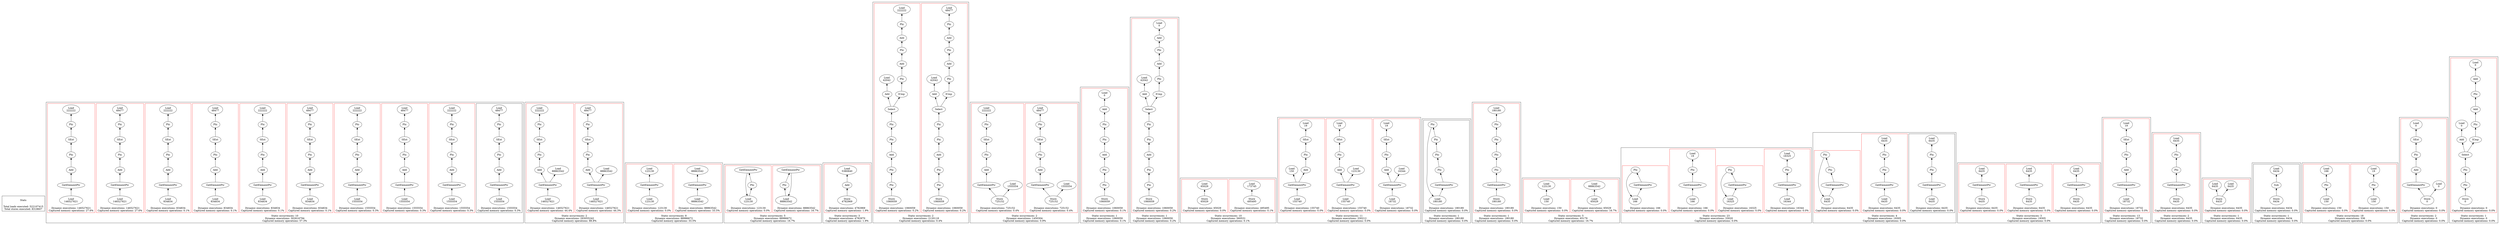 strict digraph {
rankdir=BT
subgraph {
Stats [shape=plaintext]
cluster=true
label="Total loads executed: 522107415\nTotal stores executed: 8318607"
}
subgraph {
subgraph {
"0_0_402" [label="GetElementPtr"]
"0_0_401" [label="Add"]
"0_0_402" -> "0_0_401"
"0_0_400" [label="Phi"]
"0_0_401" -> "0_0_400"
"0_0_366" [label="Phi"]
"0_0_360" [label="Load\n48477"]
"0_0_366" -> "0_0_360"
{
rank=min
"0_0_403" [label="Load\n1555554"]
}
"0_0_403" -> "0_0_402"
"0_0_370" [label="SExt"]
"0_0_400" -> "0_0_370"
"0_0_370" -> "0_0_366"
cluster=true
label="Dynamic executions: 1555554\nCaptured memory operations: 0.3%"
}
subgraph {
"0_1_402" [label="GetElementPtr"]
"0_1_401" [label="Add"]
"0_1_402" -> "0_1_401"
"0_1_400" [label="Phi"]
"0_1_401" -> "0_1_400"
{
rank=min
"0_1_403" [label="Load\n1555554"]
}
"0_1_403" -> "0_1_402"
"0_1_370" [label="SExt"]
"0_1_400" -> "0_1_370"
"0_1_366" [label="Phi"]
"0_1_523" [label="Load\n222222"]
"0_1_366" -> "0_1_523"
"0_1_370" -> "0_1_366"
cluster=true
label="Dynamic executions: 1555554\nCaptured memory operations: 0.3%"
color=red
}
subgraph {
{
rank=min
"0_2_405" [label="Load\n1555554"]
}
"0_2_404" [label="GetElementPtr"]
"0_2_405" -> "0_2_404"
"0_2_401" [label="Add"]
"0_2_404" -> "0_2_401"
"0_2_400" [label="Phi"]
"0_2_401" -> "0_2_400"
"0_2_366" [label="Phi"]
"0_2_360" [label="Load\n48477"]
"0_2_366" -> "0_2_360"
"0_2_370" [label="SExt"]
"0_2_400" -> "0_2_370"
"0_2_370" -> "0_2_366"
cluster=true
label="Dynamic executions: 1555554\nCaptured memory operations: 0.3%"
color=red
}
subgraph {
{
rank=min
"0_3_405" [label="Load\n1555554"]
}
"0_3_404" [label="GetElementPtr"]
"0_3_405" -> "0_3_404"
"0_3_401" [label="Add"]
"0_3_404" -> "0_3_401"
"0_3_400" [label="Phi"]
"0_3_401" -> "0_3_400"
"0_3_370" [label="SExt"]
"0_3_400" -> "0_3_370"
"0_3_366" [label="Phi"]
"0_3_523" [label="Load\n222222"]
"0_3_366" -> "0_3_523"
"0_3_370" -> "0_3_366"
cluster=true
label="Dynamic executions: 1555554\nCaptured memory operations: 0.3%"
color=red
}
subgraph {
"0_4_366" [label="Phi"]
"0_4_360" [label="Load\n48477"]
"0_4_366" -> "0_4_360"
"0_4_418" [label="GetElementPtr"]
"0_4_417" [label="Add"]
"0_4_418" -> "0_4_417"
{
rank=min
"0_4_419" [label="Load\n834834"]
}
"0_4_419" -> "0_4_418"
"0_4_414" [label="Phi"]
"0_4_417" -> "0_4_414"
"0_4_370" [label="SExt"]
"0_4_414" -> "0_4_370"
"0_4_370" -> "0_4_366"
cluster=true
label="Dynamic executions: 834834\nCaptured memory operations: 0.1%"
color=red
}
subgraph {
"0_5_418" [label="GetElementPtr"]
"0_5_417" [label="Add"]
"0_5_418" -> "0_5_417"
{
rank=min
"0_5_419" [label="Load\n834834"]
}
"0_5_419" -> "0_5_418"
"0_5_414" [label="Phi"]
"0_5_417" -> "0_5_414"
"0_5_370" [label="SExt"]
"0_5_414" -> "0_5_370"
"0_5_366" [label="Phi"]
"0_5_523" [label="Load\n222222"]
"0_5_366" -> "0_5_523"
"0_5_370" -> "0_5_366"
cluster=true
label="Dynamic executions: 834834\nCaptured memory operations: 0.1%"
color=red
}
subgraph {
"0_6_420" [label="GetElementPtr"]
"0_6_417" [label="Add"]
"0_6_420" -> "0_6_417"
"0_6_366" [label="Phi"]
"0_6_360" [label="Load\n48477"]
"0_6_366" -> "0_6_360"
"0_6_414" [label="Phi"]
"0_6_417" -> "0_6_414"
"0_6_370" [label="SExt"]
"0_6_414" -> "0_6_370"
{
rank=min
"0_6_421" [label="Load\n834834"]
}
"0_6_421" -> "0_6_420"
"0_6_370" -> "0_6_366"
cluster=true
label="Dynamic executions: 834834\nCaptured memory operations: 0.1%"
color=red
}
subgraph {
"0_7_420" [label="GetElementPtr"]
"0_7_417" [label="Add"]
"0_7_420" -> "0_7_417"
"0_7_414" [label="Phi"]
"0_7_417" -> "0_7_414"
"0_7_370" [label="SExt"]
"0_7_414" -> "0_7_370"
{
rank=min
"0_7_421" [label="Load\n834834"]
}
"0_7_421" -> "0_7_420"
"0_7_366" [label="Phi"]
"0_7_523" [label="Load\n222222"]
"0_7_366" -> "0_7_523"
"0_7_370" -> "0_7_366"
cluster=true
label="Dynamic executions: 834834\nCaptured memory operations: 0.1%"
color=red
}
subgraph {
"0_8_460" [label="Add"]
"0_8_457" [label="Phi"]
"0_8_460" -> "0_8_457"
{
rank=min
"0_8_464" [label="Load\n146527621"]
}
"0_8_463" [label="GetElementPtr"]
"0_8_464" -> "0_8_463"
"0_8_366" [label="Phi"]
"0_8_360" [label="Load\n48477"]
"0_8_366" -> "0_8_360"
"0_8_463" -> "0_8_460"
"0_8_370" [label="SExt"]
"0_8_457" -> "0_8_370"
"0_8_370" -> "0_8_366"
cluster=true
label="Dynamic executions: 146527621\nCaptured memory operations: 27.6%"
color=red
}
subgraph {
"0_9_460" [label="Add"]
"0_9_457" [label="Phi"]
"0_9_460" -> "0_9_457"
{
rank=min
"0_9_464" [label="Load\n146527621"]
}
"0_9_463" [label="GetElementPtr"]
"0_9_464" -> "0_9_463"
"0_9_463" -> "0_9_460"
"0_9_366" [label="Phi"]
"0_9_523" [label="Load\n222222"]
"0_9_366" -> "0_9_523"
"0_9_370" [label="SExt"]
"0_9_457" -> "0_9_370"
"0_9_370" -> "0_9_366"
cluster=true
label="Dynamic executions: 146527621\nCaptured memory operations: 27.6%"
color=red
}
cluster=true
label="Static occurrences: 10\nDynamic executions: 302616794\nCaptured memory operations: 57.3%"
}
subgraph {
subgraph {
"1_0_460" [label="Add"]
"1_0_457" [label="Phi"]
"1_0_460" -> "1_0_457"
"1_0_461" [label="GetElementPtr"]
"1_0_455" [label="Load\n88863542"]
"1_0_461" -> "1_0_455"
"1_0_366" [label="Phi"]
"1_0_360" [label="Load\n48477"]
"1_0_366" -> "1_0_360"
{
rank=min
"1_0_462" [label="Load\n146527621"]
}
"1_0_462" -> "1_0_461"
"1_0_461" -> "1_0_460"
"1_0_370" [label="SExt"]
"1_0_457" -> "1_0_370"
"1_0_370" -> "1_0_366"
cluster=true
label="Dynamic executions: 146527621\nCaptured memory operations: 44.3%"
color=red
}
subgraph {
"1_1_460" [label="Add"]
"1_1_457" [label="Phi"]
"1_1_460" -> "1_1_457"
"1_1_461" [label="GetElementPtr"]
"1_1_455" [label="Load\n88863542"]
"1_1_461" -> "1_1_455"
{
rank=min
"1_1_462" [label="Load\n146527621"]
}
"1_1_462" -> "1_1_461"
"1_1_461" -> "1_1_460"
"1_1_366" [label="Phi"]
"1_1_523" [label="Load\n222222"]
"1_1_366" -> "1_1_523"
"1_1_370" [label="SExt"]
"1_1_457" -> "1_1_370"
"1_1_370" -> "1_1_366"
cluster=true
label="Dynamic executions: 146527621\nCaptured memory operations: 44.4%"
color=red
}
cluster=true
label="Static occurrences: 2\nDynamic executions: 293055242\nCaptured memory operations: 88.8%"
}
subgraph {
subgraph {
"2_4_454" [label="GetElementPtr"]
"2_4_453" [label="Load\n88863542"]
"2_4_454" -> "2_4_453"
{
rank=min
"2_4_455" [label="Load\n88863542"]
}
"2_4_455" -> "2_4_454"
cluster=true
label="Dynamic executions: 88863542\nCaptured memory operations: 33.5%"
color=red
}
subgraph {
"2_7_1034" [label="GetElementPtr"]
"2_7_1033" [label="Load\n123130"]
"2_7_1034" -> "2_7_1033"
{
rank=min
"2_7_1035" [label="Load\n123130"]
}
"2_7_1035" -> "2_7_1034"
cluster=true
label="Dynamic executions: 123130\nCaptured memory operations: 0.0%"
color=red
}
cluster=true
label="Static occurrences: 8\nDynamic executions: 88986672\nCaptured memory operations: 33.5%"
}
subgraph {
subgraph {
{
rank=min
"3_1_453" [label="Load\n88863542"]
}
"3_1_452" [label="Phi"]
"3_1_453" -> "3_1_452"
"3_1_471" [label="GetElementPtr"]
"3_1_471" -> "3_1_453"
"3_1_452" -> "3_1_471"
cluster=true
label="Dynamic executions: 88863542\nCaptured memory operations: 16.7%"
color=red
}
subgraph {
"3_4_1032" [label="Phi"]
"3_4_1051" [label="GetElementPtr"]
"3_4_1032" -> "3_4_1051"
{
rank=min
"3_4_1033" [label="Load\n123130"]
}
"3_4_1033" -> "3_4_1032"
"3_4_1051" -> "3_4_1033"
cluster=true
label="Dynamic executions: 123130\nCaptured memory operations: 0.0%"
color=red
}
cluster=true
label="Static occurrences: 5\nDynamic executions: 88986672\nCaptured memory operations: 16.7%"
}
subgraph {
subgraph {
{
rank=min
"4_2_578" [label="Store\n4782969"]
}
"4_2_577" [label="Add"]
"4_2_578" -> "4_2_577"
"4_2_570" [label="Load\n5380840"]
"4_2_577" -> "4_2_570"
cluster=true
label="Dynamic executions: 4782969\nCaptured memory operations: 1.9%"
color=red
}
cluster=true
label="Static occurrences: 3\nDynamic executions: 4782970\nCaptured memory operations: 1.9%"
}
subgraph {
subgraph {
"5_0_518" [label="Phi"]
"5_0_516" [label="Add"]
"5_0_518" -> "5_0_516"
"5_0_519" [label="Phi"]
"5_0_515" [label="Select"]
"5_0_519" -> "5_0_515"
"5_0_514" [label="Add"]
"5_0_515" -> "5_0_514"
"5_0_366" [label="Phi"]
"5_0_360" [label="Load\n48477"]
"5_0_366" -> "5_0_360"
"5_0_359" [label="Phi"]
"5_0_528" [label="Add"]
"5_0_359" -> "5_0_528"
"5_0_373" [label="ICmp"]
"5_0_369" [label="Phi"]
"5_0_373" -> "5_0_369"
"5_0_368" [label="Phi"]
"5_0_368" -> "5_0_359"
"5_0_526" [label="Phi"]
"5_0_528" -> "5_0_526"
{
rank=min
"5_0_394" [label="Store\n1060059"]
}
"5_0_394" -> "5_0_368"
"5_0_526" -> "5_0_519"
"5_0_513" [label="Load\n42042"]
"5_0_514" -> "5_0_513"
"5_0_515" -> "5_0_373"
"5_0_522" [label="Add"]
"5_0_369" -> "5_0_522"
"5_0_516" -> "5_0_366"
"5_0_522" -> "5_0_518"
cluster=true
label="Dynamic executions: 1060059\nCaptured memory operations: 0.2%"
color=red
}
subgraph {
"5_1_518" [label="Phi"]
"5_1_516" [label="Add"]
"5_1_518" -> "5_1_516"
"5_1_519" [label="Phi"]
"5_1_515" [label="Select"]
"5_1_519" -> "5_1_515"
"5_1_514" [label="Add"]
"5_1_515" -> "5_1_514"
"5_1_359" [label="Phi"]
"5_1_528" [label="Add"]
"5_1_359" -> "5_1_528"
"5_1_373" [label="ICmp"]
"5_1_369" [label="Phi"]
"5_1_373" -> "5_1_369"
"5_1_368" [label="Phi"]
"5_1_368" -> "5_1_359"
"5_1_526" [label="Phi"]
"5_1_528" -> "5_1_526"
{
rank=min
"5_1_394" [label="Store\n1060059"]
}
"5_1_394" -> "5_1_368"
"5_1_526" -> "5_1_519"
"5_1_513" [label="Load\n42042"]
"5_1_514" -> "5_1_513"
"5_1_515" -> "5_1_373"
"5_1_522" [label="Add"]
"5_1_369" -> "5_1_522"
"5_1_366" [label="Phi"]
"5_1_516" -> "5_1_366"
"5_1_523" [label="Load\n222222"]
"5_1_366" -> "5_1_523"
"5_1_522" -> "5_1_518"
cluster=true
label="Dynamic executions: 1060059\nCaptured memory operations: 0.2%"
color=red
}
cluster=true
label="Static occurrences: 2\nDynamic executions: 2120118\nCaptured memory operations: 0.4%"
}
subgraph {
subgraph {
{
rank=min
"6_0_408" [label="Store\n725152"]
}
"6_0_402" [label="GetElementPtr"]
"6_0_408" -> "6_0_402"
"6_0_405" [label="Load\n1555554"]
"6_0_408" -> "6_0_405"
"6_0_401" [label="Add"]
"6_0_402" -> "6_0_401"
"6_0_400" [label="Phi"]
"6_0_401" -> "6_0_400"
"6_0_366" [label="Phi"]
"6_0_360" [label="Load\n48477"]
"6_0_366" -> "6_0_360"
"6_0_370" [label="SExt"]
"6_0_400" -> "6_0_370"
"6_0_370" -> "6_0_366"
cluster=true
label="Dynamic executions: 725152\nCaptured memory operations: 0.4%"
color=red
}
subgraph {
{
rank=min
"6_1_408" [label="Store\n725152"]
}
"6_1_402" [label="GetElementPtr"]
"6_1_408" -> "6_1_402"
"6_1_405" [label="Load\n1555554"]
"6_1_408" -> "6_1_405"
"6_1_401" [label="Add"]
"6_1_402" -> "6_1_401"
"6_1_400" [label="Phi"]
"6_1_401" -> "6_1_400"
"6_1_370" [label="SExt"]
"6_1_400" -> "6_1_370"
"6_1_366" [label="Phi"]
"6_1_523" [label="Load\n222222"]
"6_1_366" -> "6_1_523"
"6_1_370" -> "6_1_366"
cluster=true
label="Dynamic executions: 725152\nCaptured memory operations: 0.4%"
color=red
}
cluster=true
label="Static occurrences: 2\nDynamic executions: 1450304\nCaptured memory operations: 0.9%"
}
subgraph {
subgraph {
"7_0_359" [label="Phi"]
"7_0_528" [label="Add"]
"7_0_359" -> "7_0_528"
"7_0_519" [label="Phi"]
"7_0_485" [label="Add"]
"7_0_519" -> "7_0_485"
"7_0_368" [label="Phi"]
"7_0_368" -> "7_0_359"
"7_0_526" [label="Phi"]
"7_0_528" -> "7_0_526"
{
rank=min
"7_0_394" [label="Store\n1060059"]
}
"7_0_394" -> "7_0_368"
"7_0_526" -> "7_0_519"
"7_0_484" [label="Load\n0"]
"7_0_485" -> "7_0_484"
cluster=true
label="Dynamic executions: 1060059\nCaptured memory operations: 0.1%"
color=red
}
cluster=true
label="Static occurrences: 1\nDynamic executions: 1060059\nCaptured memory operations: 0.1%"
}
subgraph {
subgraph {
"8_0_519" [label="Phi"]
"8_0_515" [label="Select"]
"8_0_519" -> "8_0_515"
"8_0_514" [label="Add"]
"8_0_515" -> "8_0_514"
"8_0_359" [label="Phi"]
"8_0_528" [label="Add"]
"8_0_359" -> "8_0_528"
"8_0_373" [label="ICmp"]
"8_0_369" [label="Phi"]
"8_0_373" -> "8_0_369"
"8_0_368" [label="Phi"]
"8_0_368" -> "8_0_359"
"8_0_526" [label="Phi"]
"8_0_528" -> "8_0_526"
{
rank=min
"8_0_394" [label="Store\n1060059"]
}
"8_0_394" -> "8_0_368"
"8_0_526" -> "8_0_519"
"8_0_513" [label="Load\n42042"]
"8_0_514" -> "8_0_513"
"8_0_515" -> "8_0_373"
"8_0_522" [label="Add"]
"8_0_369" -> "8_0_522"
"8_0_518" [label="Phi"]
"8_0_483" [label="Add"]
"8_0_518" -> "8_0_483"
"8_0_482" [label="Load\n0"]
"8_0_483" -> "8_0_482"
"8_0_522" -> "8_0_518"
cluster=true
label="Dynamic executions: 1060059\nCaptured memory operations: 0.2%"
color=red
}
cluster=true
label="Static occurrences: 1\nDynamic executions: 1060059\nCaptured memory operations: 0.2%"
}
subgraph {
subgraph {
{
rank=min
"9_1_388" [label="Store\n495495"]
}
"9_1_375" [label="Load\n173745"]
"9_1_388" -> "9_1_375"
cluster=true
label="Dynamic executions: 495495\nCaptured memory operations: 0.1%"
color=red
}
subgraph {
{
rank=min
"9_2_474" [label="Store\n65029"]
}
"9_2_473" [label="Load\n65029"]
"9_2_474" -> "9_2_473"
cluster=true
label="Dynamic executions: 65029\nCaptured memory operations: 0.0%"
color=red
}
cluster=true
label="Static occurrences: 10\nDynamic executions: 560531\nCaptured memory operations: 0.1%"
}
subgraph {
subgraph {
"10_8_1007" [label="GetElementPtr"]
"10_8_1006" [label="Add"]
"10_8_1007" -> "10_8_1006"
"10_8_1003" [label="Phi"]
"10_8_997" [label="SExt"]
"10_8_1003" -> "10_8_997"
{
rank=min
"10_8_1008" [label="Load\n18732"]
}
"10_8_1008" -> "10_8_1007"
"10_8_996" [label="Load\n19"]
"10_8_997" -> "10_8_996"
"10_8_1001" [label="Load\n16344"]
"10_8_1007" -> "10_8_1001"
"10_8_1006" -> "10_8_1003"
cluster=true
label="Dynamic executions: 18732\nCaptured memory operations: 0.0%"
color=red
}
subgraph {
"10_9_1041" [label="GetElementPtr"]
"10_9_1040" [label="Add"]
"10_9_1041" -> "10_9_1040"
"10_9_1037" [label="Phi"]
"10_9_997" [label="SExt"]
"10_9_1037" -> "10_9_997"
"10_9_1040" -> "10_9_1037"
"10_9_996" [label="Load\n19"]
"10_9_997" -> "10_9_996"
"10_9_1035" [label="Load\n123130"]
"10_9_1041" -> "10_9_1035"
{
rank=min
"10_9_1042" [label="Load\n155740"]
}
"10_9_1042" -> "10_9_1041"
cluster=true
label="Dynamic executions: 155740\nCaptured memory operations: 0.0%"
color=red
}
subgraph {
{
rank=min
"10_10_1044" [label="Load\n155740"]
}
"10_10_1043" [label="GetElementPtr"]
"10_10_1044" -> "10_10_1043"
"10_10_1030" [label="Load\n150"]
"10_10_1043" -> "10_10_1030"
"10_10_1037" [label="Phi"]
"10_10_997" [label="SExt"]
"10_10_1037" -> "10_10_997"
"10_10_1040" [label="Add"]
"10_10_1040" -> "10_10_1037"
"10_10_996" [label="Load\n19"]
"10_10_997" -> "10_10_996"
"10_10_1043" -> "10_10_1040"
cluster=true
label="Dynamic executions: 155740\nCaptured memory operations: 0.0%"
color=red
}
cluster=true
label="Static occurrences: 11\nDynamic executions: 330212\nCaptured memory operations: 0.0%"
}
subgraph {
subgraph {
"11_0_367" [label="Phi"]
"11_0_358" [label="Phi"]
"11_0_367" -> "11_0_358"
"11_0_520" [label="Phi"]
{
rank=min
"11_0_448" [label="Load\n180180"]
}
"11_0_520" -> "11_0_448"
"11_0_527" [label="Phi"]
"11_0_527" -> "11_0_520"
"11_0_430" [label="GetElementPtr"]
"11_0_430" -> "11_0_367"
"11_0_448" -> "11_0_430"
"11_0_358" -> "11_0_527"
cluster=true
label="Dynamic executions: 180180\nCaptured memory operations: 0.0%"
}
cluster=true
label="Static occurrences: 1\nDynamic executions: 180180\nCaptured memory operations: 0.0%"
}
subgraph {
subgraph {
"12_0_367" [label="Phi"]
"12_0_358" [label="Phi"]
"12_0_367" -> "12_0_358"
"12_0_520" [label="Phi"]
"12_0_448" [label="Load\n180180"]
"12_0_520" -> "12_0_448"
"12_0_527" [label="Phi"]
"12_0_527" -> "12_0_520"
{
rank=min
"12_0_431" [label="Store\n180180"]
}
"12_0_430" [label="GetElementPtr"]
"12_0_431" -> "12_0_430"
"12_0_430" -> "12_0_367"
"12_0_358" -> "12_0_527"
cluster=true
label="Dynamic executions: 180180\nCaptured memory operations: 0.0%"
color=red
}
cluster=true
label="Static occurrences: 1\nDynamic executions: 180180\nCaptured memory operations: 0.0%"
}
subgraph {
subgraph {
{
rank=min
"13_1_473" [label="Load\n65029"]
}
"13_1_453" [label="Load\n88863542"]
"13_1_473" -> "13_1_453"
cluster=true
label="Dynamic executions: 65029\nCaptured memory operations: 16.7%"
color=red
}
subgraph {
{
rank=min
"13_4_1053" [label="Load\n150"]
}
"13_4_1033" [label="Load\n123130"]
"13_4_1053" -> "13_4_1033"
cluster=true
label="Dynamic executions: 150\nCaptured memory operations: 0.0%"
color=red
}
cluster=true
label="Static occurrences: 5\nDynamic executions: 65179\nCaptured memory operations: 16.7%"
}
subgraph {
subgraph {
"14_18_1000" [label="GetElementPtr"]
"14_18_999" [label="Phi"]
"14_18_1000" -> "14_18_999"
"14_18_1019" [label="Load\n16325"]
"14_18_999" -> "14_18_1019"
{
rank=min
"14_18_1001" [label="Load\n16344"]
}
"14_18_1001" -> "14_18_1000"
cluster=true
label="Dynamic executions: 16344\nCaptured memory operations: 0.0%"
color=red
}
subgraph {
"14_19_1018" [label="GetElementPtr"]
"14_19_999" [label="Phi"]
"14_19_1018" -> "14_19_999"
{
rank=min
"14_19_1019" [label="Load\n16325"]
}
"14_19_999" -> "14_19_1019"
"14_19_1019" -> "14_19_1018"
cluster=true
label="Dynamic executions: 16325\nCaptured memory operations: 0.0%"
color=red
}
subgraph {
"14_21_1026" [label="GetElementPtr"]
"14_21_1025" [label="Phi"]
"14_21_1026" -> "14_21_1025"
{
rank=min
"14_21_1027" [label="Load\n166"]
}
"14_21_1027" -> "14_21_1026"
"14_21_1022" [label="Load\n19"]
"14_21_1025" -> "14_21_1022"
cluster=true
label="Dynamic executions: 166\nCaptured memory operations: 0.0%"
color=red
}
subgraph {
"14_22_1026" [label="GetElementPtr"]
"14_22_1025" [label="Phi"]
"14_22_1026" -> "14_22_1025"
{
rank=min
"14_22_1027" [label="Load\n166"]
}
"14_22_1027" -> "14_22_1026"
"14_22_1025" -> "14_22_1027"
cluster=true
label="Dynamic executions: 166\nCaptured memory operations: 0.0%"
color=red
}
cluster=true
label="Static occurrences: 23\nDynamic executions: 33020\nCaptured memory operations: 0.0%"
}
subgraph {
subgraph {
"15_0_610" [label="GetElementPtr"]
"15_0_562" [label="Phi"]
"15_0_610" -> "15_0_562"
"15_0_678" [label="Phi"]
"15_0_643" [label="Load\n6435"]
"15_0_678" -> "15_0_643"
{
rank=min
"15_0_632" [label="Load\n6435"]
}
"15_0_632" -> "15_0_610"
"15_0_562" -> "15_0_678"
cluster=true
label="Dynamic executions: 6435\nCaptured memory operations: 0.0%"
}
subgraph {
"15_1_610" [label="GetElementPtr"]
"15_1_562" [label="Phi"]
"15_1_610" -> "15_1_562"
"15_1_678" [label="Phi"]
"15_1_643" [label="Load\n6435"]
"15_1_678" -> "15_1_643"
{
rank=min
"15_1_636" [label="Load\n6435"]
}
"15_1_636" -> "15_1_610"
"15_1_562" -> "15_1_678"
cluster=true
label="Dynamic executions: 6435\nCaptured memory operations: 0.0%"
color=red
}
subgraph {
"15_2_610" [label="GetElementPtr"]
"15_2_562" [label="Phi"]
"15_2_610" -> "15_2_562"
"15_2_678" [label="Phi"]
{
rank=min
"15_2_643" [label="Load\n6435"]
}
"15_2_678" -> "15_2_643"
"15_2_643" -> "15_2_610"
"15_2_562" -> "15_2_678"
cluster=true
label="Dynamic executions: 6435\nCaptured memory operations: 0.0%"
color=red
}
cluster=true
label="Static occurrences: 4\nDynamic executions: 19305\nCaptured memory operations: 0.0%"
}
subgraph {
subgraph {
"16_0_633" [label="GetElementPtr"]
"16_0_632" [label="Load\n6435"]
"16_0_633" -> "16_0_632"
{
rank=min
"16_0_634" [label="Store\n6435"]
}
"16_0_634" -> "16_0_633"
cluster=true
label="Dynamic executions: 6435\nCaptured memory operations: 0.0%"
color=red
}
subgraph {
"16_1_637" [label="GetElementPtr"]
"16_1_636" [label="Load\n6435"]
"16_1_637" -> "16_1_636"
{
rank=min
"16_1_638" [label="Store\n6435"]
}
"16_1_638" -> "16_1_637"
cluster=true
label="Dynamic executions: 6435\nCaptured memory operations: 0.0%"
color=red
}
subgraph {
"16_2_641" [label="GetElementPtr"]
"16_2_636" [label="Load\n6435"]
"16_2_641" -> "16_2_636"
{
rank=min
"16_2_642" [label="Store\n6435"]
}
"16_2_642" -> "16_2_641"
cluster=true
label="Dynamic executions: 6435\nCaptured memory operations: 0.0%"
color=red
}
cluster=true
label="Static occurrences: 3\nDynamic executions: 19305\nCaptured memory operations: 0.0%"
}
subgraph {
subgraph {
"17_12_1003" [label="Phi"]
"17_12_997" [label="SExt"]
"17_12_1003" -> "17_12_997"
"17_12_1009" [label="GetElementPtr"]
"17_12_1006" [label="Add"]
"17_12_1009" -> "17_12_1006"
"17_12_996" [label="Load\n19"]
"17_12_997" -> "17_12_996"
{
rank=min
"17_12_1010" [label="Load\n18732"]
}
"17_12_1010" -> "17_12_1009"
"17_12_1006" -> "17_12_1003"
cluster=true
label="Dynamic executions: 18732\nCaptured memory operations: 0.0%"
color=red
}
cluster=true
label="Static occurrences: 13\nDynamic executions: 18732\nCaptured memory operations: 0.0%"
}
subgraph {
subgraph {
"18_0_610" [label="GetElementPtr"]
"18_0_562" [label="Phi"]
"18_0_610" -> "18_0_562"
"18_0_678" [label="Phi"]
"18_0_643" [label="Load\n6435"]
"18_0_678" -> "18_0_643"
{
rank=min
"18_0_611" [label="Store\n6435"]
}
"18_0_611" -> "18_0_610"
"18_0_562" -> "18_0_678"
cluster=true
label="Dynamic executions: 6435\nCaptured memory operations: 0.0%"
color=red
}
cluster=true
label="Static occurrences: 2\nDynamic executions: 6435\nCaptured memory operations: 0.0%"
}
subgraph {
subgraph {
{
rank=min
"19_0_640" [label="Store\n6435"]
}
"19_0_636" [label="Load\n6435"]
"19_0_640" -> "19_0_636"
"19_0_639" [label="Load\n6435"]
"19_0_640" -> "19_0_639"
cluster=true
label="Dynamic executions: 6435\nCaptured memory operations: 0.0%"
color=red
}
cluster=true
label="Static occurrences: 1\nDynamic executions: 6435\nCaptured memory operations: 0.0%"
}
subgraph {
subgraph {
"20_0_537" [label="Sub"]
"20_0_536" [label="Load\n6434"]
"20_0_537" -> "20_0_536"
{
rank=min
"20_0_538" [label="Store\n6434"]
}
"20_0_538" -> "20_0_537"
cluster=true
label="Dynamic executions: 6434\nCaptured memory operations: 0.0%"
}
cluster=true
label="Static occurrences: 1\nDynamic executions: 6434\nCaptured memory operations: 0.0%"
}
subgraph {
subgraph {
"21_14_1025" [label="Phi"]
"21_14_1022" [label="Load\n19"]
"21_14_1025" -> "21_14_1022"
{
rank=min
"21_14_1030" [label="Load\n150"]
}
"21_14_1030" -> "21_14_1025"
cluster=true
label="Dynamic executions: 150\nCaptured memory operations: 0.0%"
color=red
}
subgraph {
{
rank=min
"21_15_1030" [label="Load\n150"]
}
"21_15_1025" [label="Phi"]
"21_15_1030" -> "21_15_1025"
"21_15_1027" [label="Load\n166"]
"21_15_1025" -> "21_15_1027"
cluster=true
label="Dynamic executions: 150\nCaptured memory operations: 0.0%"
color=red
}
cluster=true
label="Static occurrences: 18\nDynamic executions: 336\nCaptured memory operations: 0.0%"
}
subgraph {
subgraph {
"22_0_51" [label="GetElementPtr"]
"22_0_50" [label="Add"]
"22_0_51" -> "22_0_50"
"22_0_49" [label="Phi"]
"22_0_47" [label="SExt"]
"22_0_49" -> "22_0_47"
"22_0_50" -> "22_0_49"
"22_0_44" [label="Load\n0"]
"22_0_47" -> "22_0_44"
{
rank=min
"22_0_57" [label="Store\n0"]
}
"22_0_57" -> "22_0_51"
"22_0_54" [label="Load\n0"]
"22_0_57" -> "22_0_54"
cluster=true
label="Dynamic executions: 0\nCaptured memory operations: 0.0%"
color=red
}
cluster=true
label="Static occurrences: 2\nDynamic executions: 0\nCaptured memory operations: 0.0%"
}
subgraph {
subgraph {
{
rank=min
"23_0_732" [label="Store\n0"]
}
"23_0_710" [label="Phi"]
"23_0_732" -> "23_0_710"
"23_0_783" [label="Add"]
"23_0_779" [label="Phi"]
"23_0_783" -> "23_0_779"
"23_0_697" [label="Add"]
"23_0_691" [label="Load\n0"]
"23_0_697" -> "23_0_691"
"23_0_779" -> "23_0_697"
"23_0_777" [label="Select"]
"23_0_696" [label="Add"]
"23_0_777" -> "23_0_696"
"23_0_780" [label="Phi"]
"23_0_780" -> "23_0_777"
"23_0_713" [label="ICmp"]
"23_0_777" -> "23_0_713"
"23_0_711" [label="Phi"]
"23_0_713" -> "23_0_711"
"23_0_710" -> "23_0_780"
"23_0_711" -> "23_0_783"
"23_0_688" [label="Load\n0"]
"23_0_696" -> "23_0_688"
cluster=true
label="Dynamic executions: 0\nCaptured memory operations: 0.0%"
color=red
}
cluster=true
label="Static occurrences: 1\nDynamic executions: 0\nCaptured memory operations: 0.0%"
}
}
